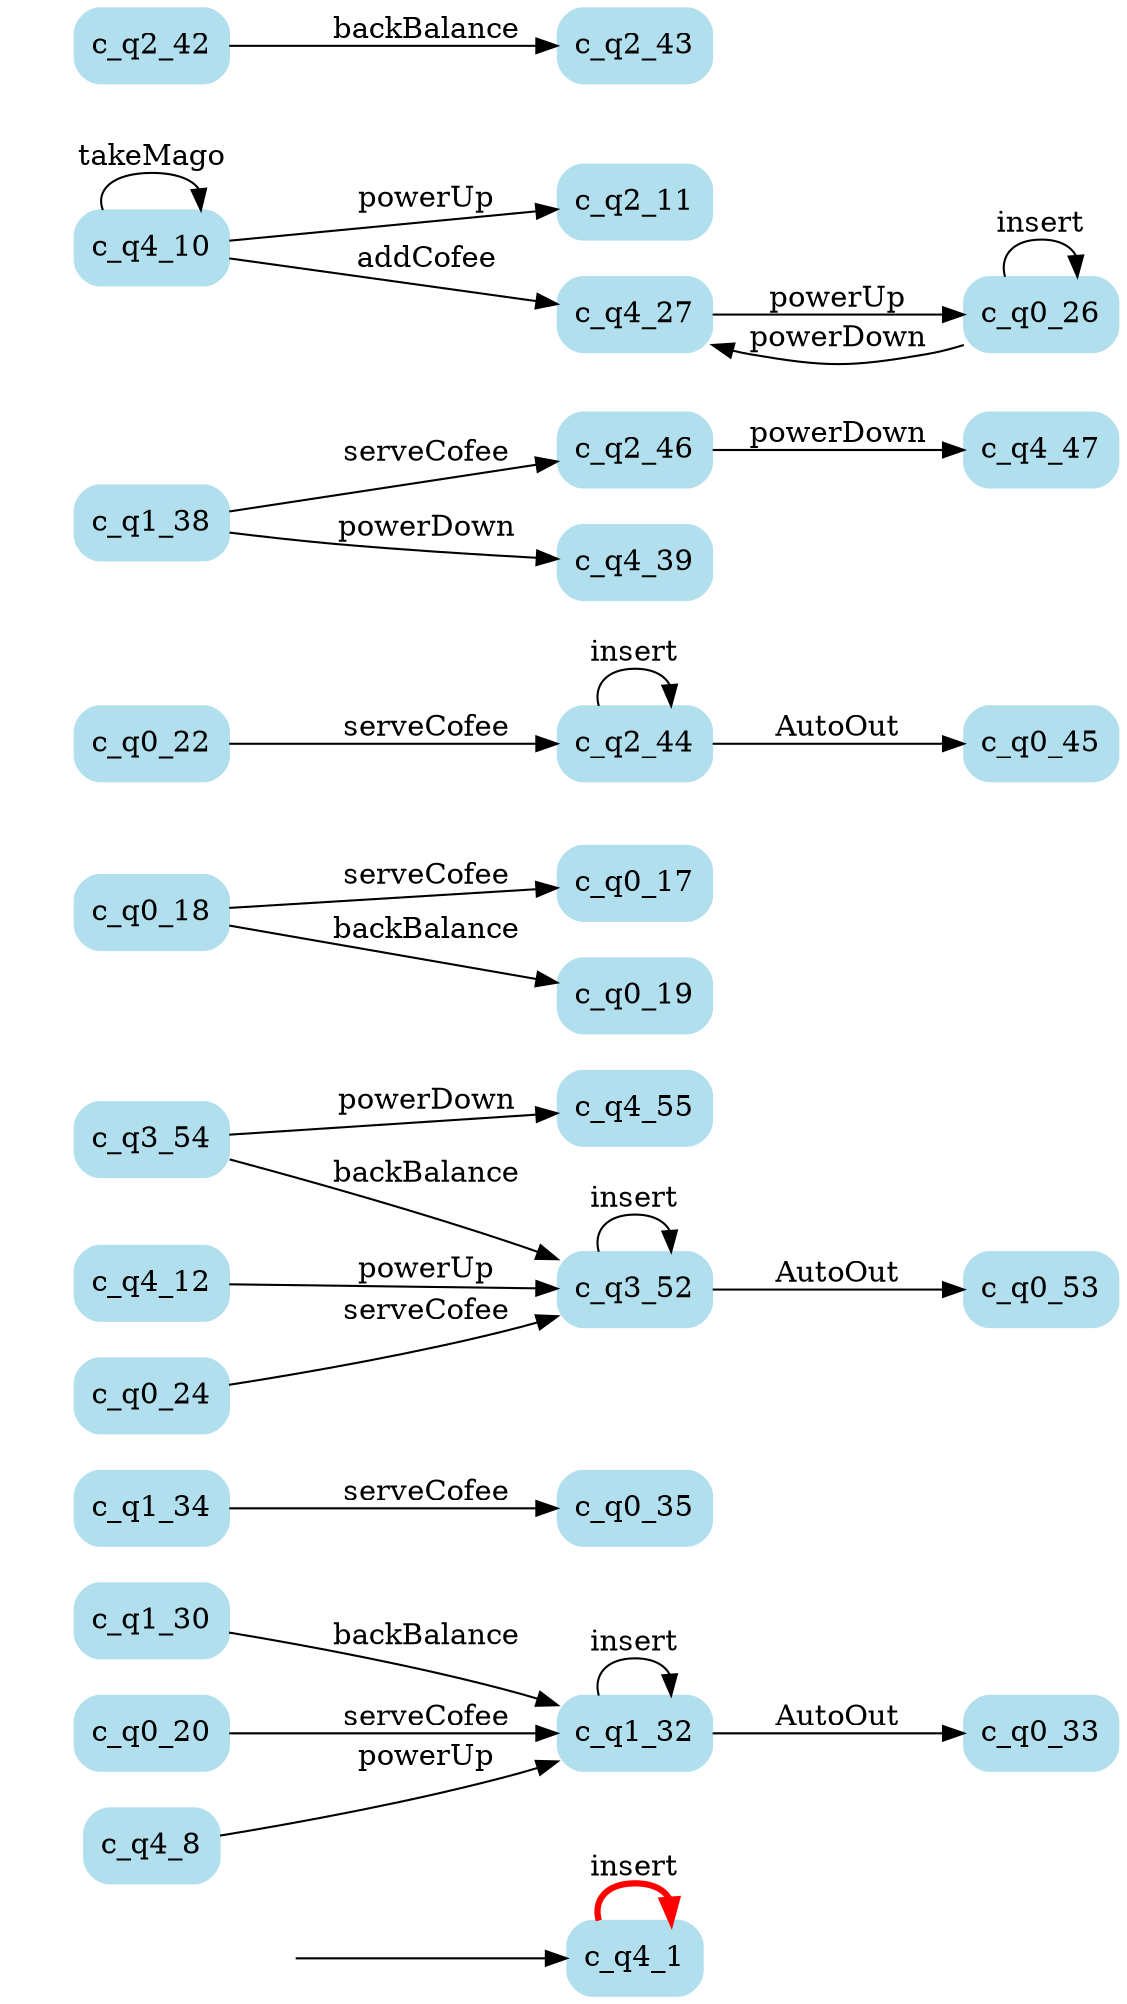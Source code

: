 digraph G {

	rankdir = LR;

	start_c_q4_1[style=invisible];

	node[shape=box, style="rounded, filled", color=lightblue2];

	c_q1_32[label="c_q1_32"];
	c_q0_35[label="c_q0_35"];
	c_q3_54[label="c_q3_54"];
	c_q0_17[label="c_q0_17"];
	c_q4_12[label="c_q4_12"];
	c_q0_45[label="c_q0_45"];
	c_q4_1[label="c_q4_1"];
	c_q0_24[label="c_q0_24"];
	c_q1_30[label="c_q1_30"];
	c_q2_46[label="c_q2_46"];
	c_q0_18[label="c_q0_18"];
	c_q0_20[label="c_q0_20"];
	c_q4_55[label="c_q4_55"];
	c_q1_38[label="c_q1_38"];
	c_q0_53[label="c_q0_53"];
	c_q4_10[label="c_q4_10"];
	c_q2_11[label="c_q2_11"];
	c_q1_34[label="c_q1_34"];
	c_q0_19[label="c_q0_19"];
	c_q0_22[label="c_q0_22"];
	c_q2_44[label="c_q2_44"];
	c_q2_43[label="c_q2_43"];
	c_q2_42[label="c_q2_42"];
	c_q0_26[label="c_q0_26"];
	c_q4_8[label="c_q4_8"];
	c_q4_27[label="c_q4_27"];
	c_q4_39[label="c_q4_39"];
	c_q4_47[label="c_q4_47"];
	c_q3_52[label="c_q3_52"];
	c_q0_33[label="c_q0_33"];

	start_c_q4_1 -> c_q4_1;
	c_q4_1 -> c_q4_1[label="insert", penwidth=3, color=red];
	c_q4_10 -> c_q4_10[label="takeMago"];
	c_q4_10 -> c_q4_27[label="addCofee"];
	c_q4_27 -> c_q0_26[label="powerUp"];
	c_q4_8 -> c_q1_32[label="powerUp"];
	c_q4_10 -> c_q2_11[label="powerUp"];
	c_q4_12 -> c_q3_52[label="powerUp"];
	c_q0_26 -> c_q0_26[label="insert"];
	c_q0_18 -> c_q0_17[label="serveCofee"];
	c_q0_18 -> c_q0_19[label="backBalance"];
	c_q0_20 -> c_q1_32[label="serveCofee"];
	c_q0_22 -> c_q2_44[label="serveCofee"];
	c_q0_24 -> c_q3_52[label="serveCofee"];
	c_q0_26 -> c_q4_27[label="powerDown"];
	c_q1_32 -> c_q1_32[label="insert"];
	c_q1_30 -> c_q1_32[label="backBalance"];
	c_q1_32 -> c_q0_33[label="AutoOut"];
	c_q1_34 -> c_q0_35[label="serveCofee"];
	c_q1_38 -> c_q2_46[label="serveCofee"];
	c_q1_38 -> c_q4_39[label="powerDown"];
	c_q2_44 -> c_q2_44[label="insert"];
	c_q2_42 -> c_q2_43[label="backBalance"];
	c_q2_44 -> c_q0_45[label="AutoOut"];
	c_q2_46 -> c_q4_47[label="powerDown"];
	c_q3_52 -> c_q3_52[label="insert"];
	c_q3_54 -> c_q3_52[label="backBalance"];
	c_q3_52 -> c_q0_53[label="AutoOut"];
	c_q3_54 -> c_q4_55[label="powerDown"];

}